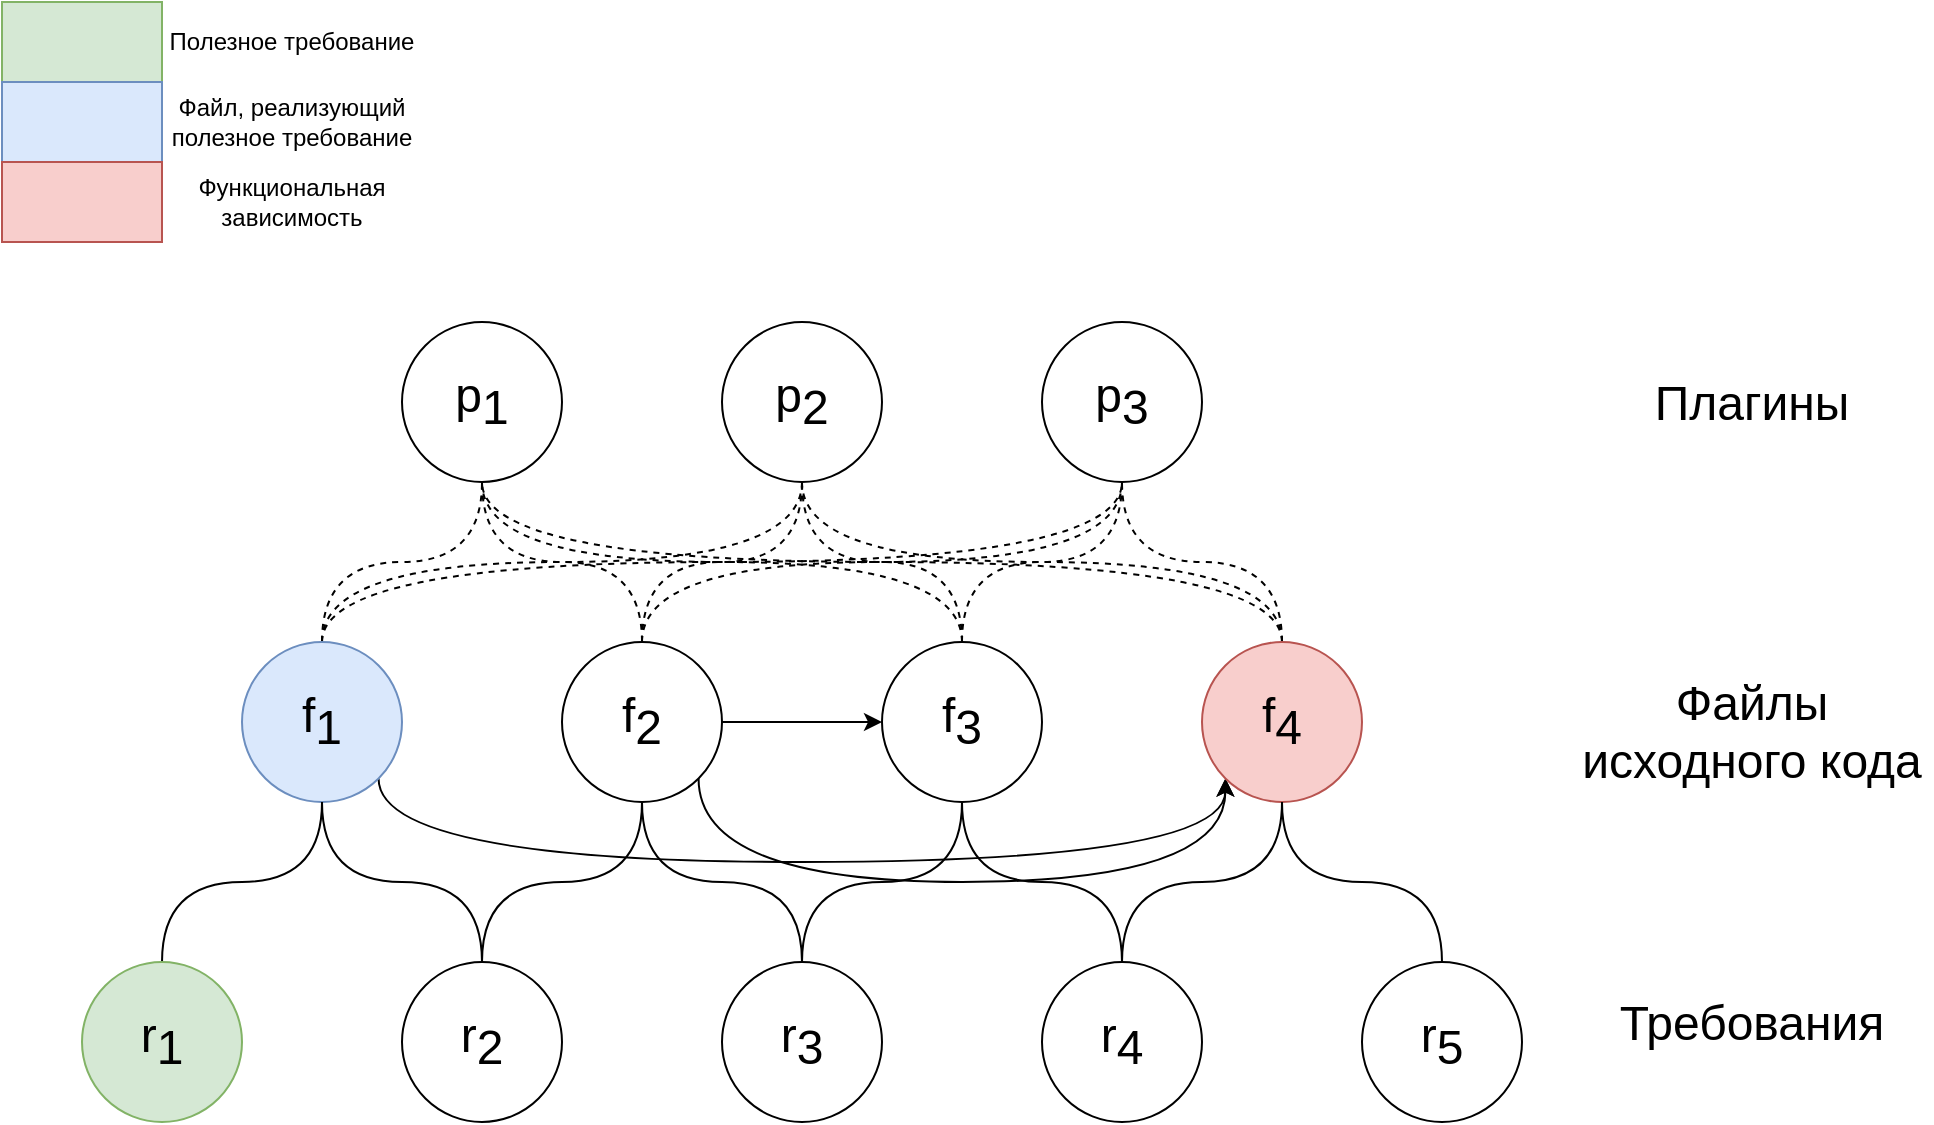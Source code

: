 <mxfile version="24.7.8">
  <diagram name="Страница — 1" id="dNB7IW68-rinD226dug3">
    <mxGraphModel dx="876" dy="522" grid="1" gridSize="10" guides="1" tooltips="1" connect="1" arrows="1" fold="1" page="1" pageScale="1" pageWidth="827" pageHeight="1169" math="0" shadow="0">
      <root>
        <mxCell id="0" />
        <mxCell id="1" parent="0" />
        <mxCell id="tZ8058wf7Hj-AA14sAlN-2" value="p&lt;sub style=&quot;font-size: 24px;&quot;&gt;1&lt;/sub&gt;" style="ellipse;whiteSpace=wrap;html=1;aspect=fixed;fontSize=24;" parent="1" vertex="1">
          <mxGeometry x="200" y="160" width="80" height="80" as="geometry" />
        </mxCell>
        <mxCell id="tZ8058wf7Hj-AA14sAlN-3" value="p&lt;sub style=&quot;font-size: 24px;&quot;&gt;2&lt;/sub&gt;" style="ellipse;whiteSpace=wrap;html=1;aspect=fixed;fontSize=24;" parent="1" vertex="1">
          <mxGeometry x="360" y="160" width="80" height="80" as="geometry" />
        </mxCell>
        <mxCell id="tZ8058wf7Hj-AA14sAlN-4" value="p&lt;span style=&quot;font-size: 24px;&quot;&gt;&lt;sub style=&quot;font-size: 24px;&quot;&gt;3&lt;/sub&gt;&lt;/span&gt;" style="ellipse;whiteSpace=wrap;html=1;aspect=fixed;fontSize=24;" parent="1" vertex="1">
          <mxGeometry x="520" y="160" width="80" height="80" as="geometry" />
        </mxCell>
        <mxCell id="tZ8058wf7Hj-AA14sAlN-23" style="edgeStyle=orthogonalEdgeStyle;curved=1;rounded=0;orthogonalLoop=1;jettySize=auto;html=1;exitX=1;exitY=0.5;exitDx=0;exitDy=0;entryX=0;entryY=0.5;entryDx=0;entryDy=0;fontSize=24;" parent="1" source="tZ8058wf7Hj-AA14sAlN-5" target="tZ8058wf7Hj-AA14sAlN-7" edge="1">
          <mxGeometry relative="1" as="geometry" />
        </mxCell>
        <mxCell id="tZ8058wf7Hj-AA14sAlN-26" style="edgeStyle=orthogonalEdgeStyle;curved=1;rounded=0;orthogonalLoop=1;jettySize=auto;html=1;exitX=1;exitY=1;exitDx=0;exitDy=0;entryX=0;entryY=1;entryDx=0;entryDy=0;elbow=vertical;fontSize=24;" parent="1" source="tZ8058wf7Hj-AA14sAlN-5" target="tZ8058wf7Hj-AA14sAlN-8" edge="1">
          <mxGeometry relative="1" as="geometry">
            <Array as="points">
              <mxPoint x="348" y="440" />
              <mxPoint x="612" y="440" />
            </Array>
          </mxGeometry>
        </mxCell>
        <mxCell id="tZ8058wf7Hj-AA14sAlN-30" style="edgeStyle=orthogonalEdgeStyle;curved=1;rounded=0;orthogonalLoop=1;jettySize=auto;html=1;exitX=0.5;exitY=0;exitDx=0;exitDy=0;entryX=0.5;entryY=1;entryDx=0;entryDy=0;elbow=vertical;dashed=1;endArrow=none;endFill=0;fontSize=24;" parent="1" source="tZ8058wf7Hj-AA14sAlN-5" target="tZ8058wf7Hj-AA14sAlN-2" edge="1">
          <mxGeometry relative="1" as="geometry" />
        </mxCell>
        <mxCell id="tZ8058wf7Hj-AA14sAlN-32" style="edgeStyle=orthogonalEdgeStyle;curved=1;rounded=0;orthogonalLoop=1;jettySize=auto;html=1;exitX=0.5;exitY=0;exitDx=0;exitDy=0;entryX=0.5;entryY=1;entryDx=0;entryDy=0;elbow=vertical;endArrow=none;endFill=0;dashed=1;fontSize=24;" parent="1" source="tZ8058wf7Hj-AA14sAlN-5" target="tZ8058wf7Hj-AA14sAlN-3" edge="1">
          <mxGeometry relative="1" as="geometry" />
        </mxCell>
        <mxCell id="tZ8058wf7Hj-AA14sAlN-33" style="edgeStyle=orthogonalEdgeStyle;curved=1;rounded=0;orthogonalLoop=1;jettySize=auto;html=1;exitX=0.5;exitY=0;exitDx=0;exitDy=0;entryX=0.5;entryY=1;entryDx=0;entryDy=0;elbow=vertical;endArrow=none;endFill=0;dashed=1;fontSize=24;" parent="1" source="tZ8058wf7Hj-AA14sAlN-5" target="tZ8058wf7Hj-AA14sAlN-4" edge="1">
          <mxGeometry relative="1" as="geometry" />
        </mxCell>
        <mxCell id="tZ8058wf7Hj-AA14sAlN-5" value="f&lt;sub style=&quot;font-size: 24px;&quot;&gt;2&lt;/sub&gt;" style="ellipse;whiteSpace=wrap;html=1;aspect=fixed;fontSize=24;" parent="1" vertex="1">
          <mxGeometry x="280" y="320" width="80" height="80" as="geometry" />
        </mxCell>
        <mxCell id="tZ8058wf7Hj-AA14sAlN-27" style="edgeStyle=orthogonalEdgeStyle;curved=1;rounded=0;orthogonalLoop=1;jettySize=auto;html=1;exitX=0.5;exitY=0;exitDx=0;exitDy=0;entryX=0.5;entryY=1;entryDx=0;entryDy=0;elbow=vertical;endArrow=none;endFill=0;dashed=1;fontSize=24;" parent="1" source="tZ8058wf7Hj-AA14sAlN-6" target="tZ8058wf7Hj-AA14sAlN-2" edge="1">
          <mxGeometry relative="1" as="geometry" />
        </mxCell>
        <mxCell id="tZ8058wf7Hj-AA14sAlN-28" style="edgeStyle=orthogonalEdgeStyle;curved=1;rounded=0;orthogonalLoop=1;jettySize=auto;html=1;exitX=0.5;exitY=0;exitDx=0;exitDy=0;entryX=0.5;entryY=1;entryDx=0;entryDy=0;elbow=vertical;endArrow=none;endFill=0;dashed=1;fontSize=24;" parent="1" source="tZ8058wf7Hj-AA14sAlN-6" target="tZ8058wf7Hj-AA14sAlN-3" edge="1">
          <mxGeometry relative="1" as="geometry" />
        </mxCell>
        <mxCell id="tZ8058wf7Hj-AA14sAlN-29" style="edgeStyle=orthogonalEdgeStyle;curved=1;rounded=0;orthogonalLoop=1;jettySize=auto;html=1;exitX=0.5;exitY=0;exitDx=0;exitDy=0;entryX=0.5;entryY=1;entryDx=0;entryDy=0;elbow=vertical;endArrow=none;endFill=0;dashed=1;fontSize=24;" parent="1" source="tZ8058wf7Hj-AA14sAlN-6" target="tZ8058wf7Hj-AA14sAlN-4" edge="1">
          <mxGeometry relative="1" as="geometry" />
        </mxCell>
        <mxCell id="w5VJsp9TO4POF9muKPdQ-1" style="edgeStyle=orthogonalEdgeStyle;curved=1;rounded=0;orthogonalLoop=1;jettySize=auto;html=1;exitX=1;exitY=1;exitDx=0;exitDy=0;entryX=0;entryY=1;entryDx=0;entryDy=0;fontSize=24;" parent="1" source="tZ8058wf7Hj-AA14sAlN-6" target="tZ8058wf7Hj-AA14sAlN-8" edge="1">
          <mxGeometry relative="1" as="geometry">
            <Array as="points">
              <mxPoint x="188" y="430" />
              <mxPoint x="612" y="430" />
            </Array>
          </mxGeometry>
        </mxCell>
        <mxCell id="tZ8058wf7Hj-AA14sAlN-6" value="f&lt;span style=&quot;font-size: 24px;&quot;&gt;&lt;sub style=&quot;font-size: 24px;&quot;&gt;1&lt;/sub&gt;&lt;/span&gt;" style="ellipse;whiteSpace=wrap;html=1;aspect=fixed;fontSize=24;fillColor=#dae8fc;strokeColor=#6c8ebf;" parent="1" vertex="1">
          <mxGeometry x="120" y="320" width="80" height="80" as="geometry" />
        </mxCell>
        <mxCell id="tZ8058wf7Hj-AA14sAlN-34" style="edgeStyle=orthogonalEdgeStyle;curved=1;rounded=0;orthogonalLoop=1;jettySize=auto;html=1;exitX=0.5;exitY=0;exitDx=0;exitDy=0;entryX=0.5;entryY=1;entryDx=0;entryDy=0;elbow=vertical;endArrow=none;endFill=0;dashed=1;fontSize=24;" parent="1" source="tZ8058wf7Hj-AA14sAlN-7" target="tZ8058wf7Hj-AA14sAlN-2" edge="1">
          <mxGeometry relative="1" as="geometry" />
        </mxCell>
        <mxCell id="tZ8058wf7Hj-AA14sAlN-35" style="edgeStyle=orthogonalEdgeStyle;curved=1;rounded=0;orthogonalLoop=1;jettySize=auto;html=1;exitX=0.5;exitY=0;exitDx=0;exitDy=0;entryX=0.5;entryY=1;entryDx=0;entryDy=0;elbow=vertical;endArrow=none;endFill=0;dashed=1;fontSize=24;" parent="1" source="tZ8058wf7Hj-AA14sAlN-7" target="tZ8058wf7Hj-AA14sAlN-3" edge="1">
          <mxGeometry relative="1" as="geometry" />
        </mxCell>
        <mxCell id="tZ8058wf7Hj-AA14sAlN-36" style="edgeStyle=orthogonalEdgeStyle;curved=1;rounded=0;orthogonalLoop=1;jettySize=auto;html=1;exitX=0.5;exitY=0;exitDx=0;exitDy=0;entryX=0.5;entryY=1;entryDx=0;entryDy=0;elbow=vertical;endArrow=none;endFill=0;dashed=1;fontSize=24;" parent="1" source="tZ8058wf7Hj-AA14sAlN-7" target="tZ8058wf7Hj-AA14sAlN-4" edge="1">
          <mxGeometry relative="1" as="geometry" />
        </mxCell>
        <mxCell id="tZ8058wf7Hj-AA14sAlN-7" value="f&lt;span style=&quot;font-size: 24px;&quot;&gt;&lt;sub style=&quot;font-size: 24px;&quot;&gt;3&lt;/sub&gt;&lt;/span&gt;" style="ellipse;whiteSpace=wrap;html=1;aspect=fixed;fontSize=24;" parent="1" vertex="1">
          <mxGeometry x="440" y="320" width="80" height="80" as="geometry" />
        </mxCell>
        <mxCell id="tZ8058wf7Hj-AA14sAlN-37" style="edgeStyle=orthogonalEdgeStyle;curved=1;rounded=0;orthogonalLoop=1;jettySize=auto;html=1;exitX=0.5;exitY=0;exitDx=0;exitDy=0;entryX=0.5;entryY=1;entryDx=0;entryDy=0;elbow=vertical;endArrow=none;endFill=0;dashed=1;fontSize=24;" parent="1" source="tZ8058wf7Hj-AA14sAlN-8" target="tZ8058wf7Hj-AA14sAlN-2" edge="1">
          <mxGeometry relative="1" as="geometry" />
        </mxCell>
        <mxCell id="tZ8058wf7Hj-AA14sAlN-38" style="edgeStyle=orthogonalEdgeStyle;curved=1;rounded=0;orthogonalLoop=1;jettySize=auto;html=1;exitX=0.5;exitY=0;exitDx=0;exitDy=0;entryX=0.5;entryY=1;entryDx=0;entryDy=0;elbow=vertical;endArrow=none;endFill=0;dashed=1;fontSize=24;" parent="1" source="tZ8058wf7Hj-AA14sAlN-8" target="tZ8058wf7Hj-AA14sAlN-3" edge="1">
          <mxGeometry relative="1" as="geometry" />
        </mxCell>
        <mxCell id="tZ8058wf7Hj-AA14sAlN-39" style="edgeStyle=orthogonalEdgeStyle;curved=1;rounded=0;orthogonalLoop=1;jettySize=auto;html=1;exitX=0.5;exitY=0;exitDx=0;exitDy=0;entryX=0.5;entryY=1;entryDx=0;entryDy=0;elbow=vertical;endArrow=none;endFill=0;dashed=1;fontSize=24;" parent="1" source="tZ8058wf7Hj-AA14sAlN-8" target="tZ8058wf7Hj-AA14sAlN-4" edge="1">
          <mxGeometry relative="1" as="geometry" />
        </mxCell>
        <mxCell id="tZ8058wf7Hj-AA14sAlN-8" value="f&lt;span style=&quot;font-size: 24px;&quot;&gt;&lt;sub style=&quot;font-size: 24px;&quot;&gt;4&lt;/sub&gt;&lt;/span&gt;" style="ellipse;whiteSpace=wrap;html=1;aspect=fixed;fontSize=24;fillColor=#f8cecc;strokeColor=#b85450;" parent="1" vertex="1">
          <mxGeometry x="600" y="320" width="80" height="80" as="geometry" />
        </mxCell>
        <mxCell id="tZ8058wf7Hj-AA14sAlN-14" style="edgeStyle=orthogonalEdgeStyle;curved=1;rounded=0;orthogonalLoop=1;jettySize=auto;html=1;exitX=0.5;exitY=0;exitDx=0;exitDy=0;entryX=0.5;entryY=1;entryDx=0;entryDy=0;endArrow=none;endFill=0;fontSize=24;" parent="1" source="tZ8058wf7Hj-AA14sAlN-9" target="tZ8058wf7Hj-AA14sAlN-6" edge="1">
          <mxGeometry relative="1" as="geometry" />
        </mxCell>
        <mxCell id="tZ8058wf7Hj-AA14sAlN-9" value="r&lt;span style=&quot;font-size: 24px;&quot;&gt;&lt;sub style=&quot;font-size: 24px;&quot;&gt;1&lt;/sub&gt;&lt;/span&gt;" style="ellipse;whiteSpace=wrap;html=1;aspect=fixed;fontSize=24;fillColor=#d5e8d4;strokeColor=#82b366;" parent="1" vertex="1">
          <mxGeometry x="40" y="480" width="80" height="80" as="geometry" />
        </mxCell>
        <mxCell id="tZ8058wf7Hj-AA14sAlN-15" style="edgeStyle=orthogonalEdgeStyle;curved=1;rounded=0;orthogonalLoop=1;jettySize=auto;html=1;exitX=0.5;exitY=0;exitDx=0;exitDy=0;entryX=0.5;entryY=1;entryDx=0;entryDy=0;endArrow=none;endFill=0;fontSize=24;" parent="1" source="tZ8058wf7Hj-AA14sAlN-10" target="tZ8058wf7Hj-AA14sAlN-6" edge="1">
          <mxGeometry relative="1" as="geometry" />
        </mxCell>
        <mxCell id="tZ8058wf7Hj-AA14sAlN-16" style="edgeStyle=orthogonalEdgeStyle;curved=1;rounded=0;orthogonalLoop=1;jettySize=auto;html=1;exitX=0.5;exitY=0;exitDx=0;exitDy=0;entryX=0.5;entryY=1;entryDx=0;entryDy=0;endArrow=none;endFill=0;fontSize=24;" parent="1" source="tZ8058wf7Hj-AA14sAlN-10" target="tZ8058wf7Hj-AA14sAlN-5" edge="1">
          <mxGeometry relative="1" as="geometry" />
        </mxCell>
        <mxCell id="tZ8058wf7Hj-AA14sAlN-10" value="r&lt;span style=&quot;font-size: 24px;&quot;&gt;&lt;sub style=&quot;font-size: 24px;&quot;&gt;2&lt;/sub&gt;&lt;/span&gt;" style="ellipse;whiteSpace=wrap;html=1;aspect=fixed;fontSize=24;" parent="1" vertex="1">
          <mxGeometry x="200" y="480" width="80" height="80" as="geometry" />
        </mxCell>
        <mxCell id="tZ8058wf7Hj-AA14sAlN-17" style="edgeStyle=orthogonalEdgeStyle;curved=1;rounded=0;orthogonalLoop=1;jettySize=auto;html=1;exitX=0.5;exitY=0;exitDx=0;exitDy=0;entryX=0.5;entryY=1;entryDx=0;entryDy=0;endArrow=none;endFill=0;fontSize=24;" parent="1" source="tZ8058wf7Hj-AA14sAlN-11" target="tZ8058wf7Hj-AA14sAlN-5" edge="1">
          <mxGeometry relative="1" as="geometry" />
        </mxCell>
        <mxCell id="tZ8058wf7Hj-AA14sAlN-18" style="edgeStyle=orthogonalEdgeStyle;curved=1;rounded=0;orthogonalLoop=1;jettySize=auto;html=1;exitX=0.5;exitY=0;exitDx=0;exitDy=0;entryX=0.5;entryY=1;entryDx=0;entryDy=0;endArrow=none;endFill=0;fontSize=24;" parent="1" source="tZ8058wf7Hj-AA14sAlN-11" target="tZ8058wf7Hj-AA14sAlN-7" edge="1">
          <mxGeometry relative="1" as="geometry" />
        </mxCell>
        <mxCell id="tZ8058wf7Hj-AA14sAlN-11" value="r&lt;span style=&quot;font-size: 24px;&quot;&gt;&lt;sub style=&quot;font-size: 24px;&quot;&gt;3&lt;/sub&gt;&lt;/span&gt;" style="ellipse;whiteSpace=wrap;html=1;aspect=fixed;fontSize=24;" parent="1" vertex="1">
          <mxGeometry x="360" y="480" width="80" height="80" as="geometry" />
        </mxCell>
        <mxCell id="tZ8058wf7Hj-AA14sAlN-19" style="edgeStyle=orthogonalEdgeStyle;curved=1;rounded=0;orthogonalLoop=1;jettySize=auto;html=1;exitX=0.5;exitY=0;exitDx=0;exitDy=0;entryX=0.5;entryY=1;entryDx=0;entryDy=0;endArrow=none;endFill=0;fontSize=24;" parent="1" source="tZ8058wf7Hj-AA14sAlN-12" target="tZ8058wf7Hj-AA14sAlN-7" edge="1">
          <mxGeometry relative="1" as="geometry" />
        </mxCell>
        <mxCell id="tZ8058wf7Hj-AA14sAlN-20" style="edgeStyle=orthogonalEdgeStyle;curved=1;rounded=0;orthogonalLoop=1;jettySize=auto;html=1;exitX=0.5;exitY=0;exitDx=0;exitDy=0;entryX=0.5;entryY=1;entryDx=0;entryDy=0;endArrow=none;endFill=0;fontSize=24;" parent="1" source="tZ8058wf7Hj-AA14sAlN-12" target="tZ8058wf7Hj-AA14sAlN-8" edge="1">
          <mxGeometry relative="1" as="geometry" />
        </mxCell>
        <mxCell id="tZ8058wf7Hj-AA14sAlN-12" value="r&lt;span style=&quot;font-size: 24px;&quot;&gt;&lt;sub style=&quot;font-size: 24px;&quot;&gt;4&lt;/sub&gt;&lt;/span&gt;" style="ellipse;whiteSpace=wrap;html=1;aspect=fixed;fontSize=24;" parent="1" vertex="1">
          <mxGeometry x="520" y="480" width="80" height="80" as="geometry" />
        </mxCell>
        <mxCell id="tZ8058wf7Hj-AA14sAlN-21" style="edgeStyle=orthogonalEdgeStyle;curved=1;rounded=0;orthogonalLoop=1;jettySize=auto;html=1;exitX=0.5;exitY=0;exitDx=0;exitDy=0;entryX=0.5;entryY=1;entryDx=0;entryDy=0;endArrow=none;endFill=0;fontSize=24;" parent="1" source="tZ8058wf7Hj-AA14sAlN-13" target="tZ8058wf7Hj-AA14sAlN-8" edge="1">
          <mxGeometry relative="1" as="geometry" />
        </mxCell>
        <mxCell id="tZ8058wf7Hj-AA14sAlN-13" value="r&lt;span style=&quot;font-size: 24px;&quot;&gt;&lt;sub style=&quot;font-size: 24px;&quot;&gt;5&lt;/sub&gt;&lt;/span&gt;" style="ellipse;whiteSpace=wrap;html=1;aspect=fixed;fontSize=24;" parent="1" vertex="1">
          <mxGeometry x="680" y="480" width="80" height="80" as="geometry" />
        </mxCell>
        <mxCell id="1yHgwzZIwlFtujKfBfZG-2" value="" style="rounded=0;whiteSpace=wrap;html=1;fillColor=#d5e8d4;strokeColor=#82b366;" parent="1" vertex="1">
          <mxGeometry width="80" height="40" as="geometry" />
        </mxCell>
        <mxCell id="1yHgwzZIwlFtujKfBfZG-3" value="" style="rounded=0;whiteSpace=wrap;html=1;fillColor=#dae8fc;strokeColor=#6c8ebf;" parent="1" vertex="1">
          <mxGeometry y="40" width="80" height="40" as="geometry" />
        </mxCell>
        <mxCell id="1yHgwzZIwlFtujKfBfZG-4" value="" style="rounded=0;whiteSpace=wrap;html=1;fillColor=#f8cecc;strokeColor=#b85450;" parent="1" vertex="1">
          <mxGeometry y="80" width="80" height="40" as="geometry" />
        </mxCell>
        <mxCell id="1yHgwzZIwlFtujKfBfZG-5" value="Полезное требование" style="text;html=1;align=center;verticalAlign=middle;whiteSpace=wrap;rounded=0;" parent="1" vertex="1">
          <mxGeometry x="80" y="5" width="130" height="30" as="geometry" />
        </mxCell>
        <mxCell id="1yHgwzZIwlFtujKfBfZG-6" value="Файл, реализующий полезное требование" style="text;html=1;align=center;verticalAlign=middle;whiteSpace=wrap;rounded=0;" parent="1" vertex="1">
          <mxGeometry x="80" y="45" width="130" height="30" as="geometry" />
        </mxCell>
        <mxCell id="1yHgwzZIwlFtujKfBfZG-7" value="Функциональная зависимость" style="text;html=1;align=center;verticalAlign=middle;whiteSpace=wrap;rounded=0;" parent="1" vertex="1">
          <mxGeometry x="80" y="85" width="130" height="30" as="geometry" />
        </mxCell>
        <mxCell id="YA84n_jzcj2165cjnV4n-1" value="&lt;span style=&quot;font-size: 24px;&quot;&gt;Требования&lt;/span&gt;" style="text;whiteSpace=wrap;html=1;align=center;" vertex="1" parent="1">
          <mxGeometry x="850" y="490" width="50" height="60" as="geometry" />
        </mxCell>
        <mxCell id="YA84n_jzcj2165cjnV4n-2" value="&lt;span style=&quot;font-size: 24px;&quot;&gt;Файлы исходного кода&lt;/span&gt;" style="text;whiteSpace=wrap;html=1;align=center;" vertex="1" parent="1">
          <mxGeometry x="785" y="330" width="180" height="60" as="geometry" />
        </mxCell>
        <mxCell id="YA84n_jzcj2165cjnV4n-3" value="&lt;span style=&quot;font-size: 24px;&quot;&gt;Плагины&lt;/span&gt;" style="text;whiteSpace=wrap;html=1;align=center;" vertex="1" parent="1">
          <mxGeometry x="785" y="180" width="180" height="40" as="geometry" />
        </mxCell>
      </root>
    </mxGraphModel>
  </diagram>
</mxfile>
